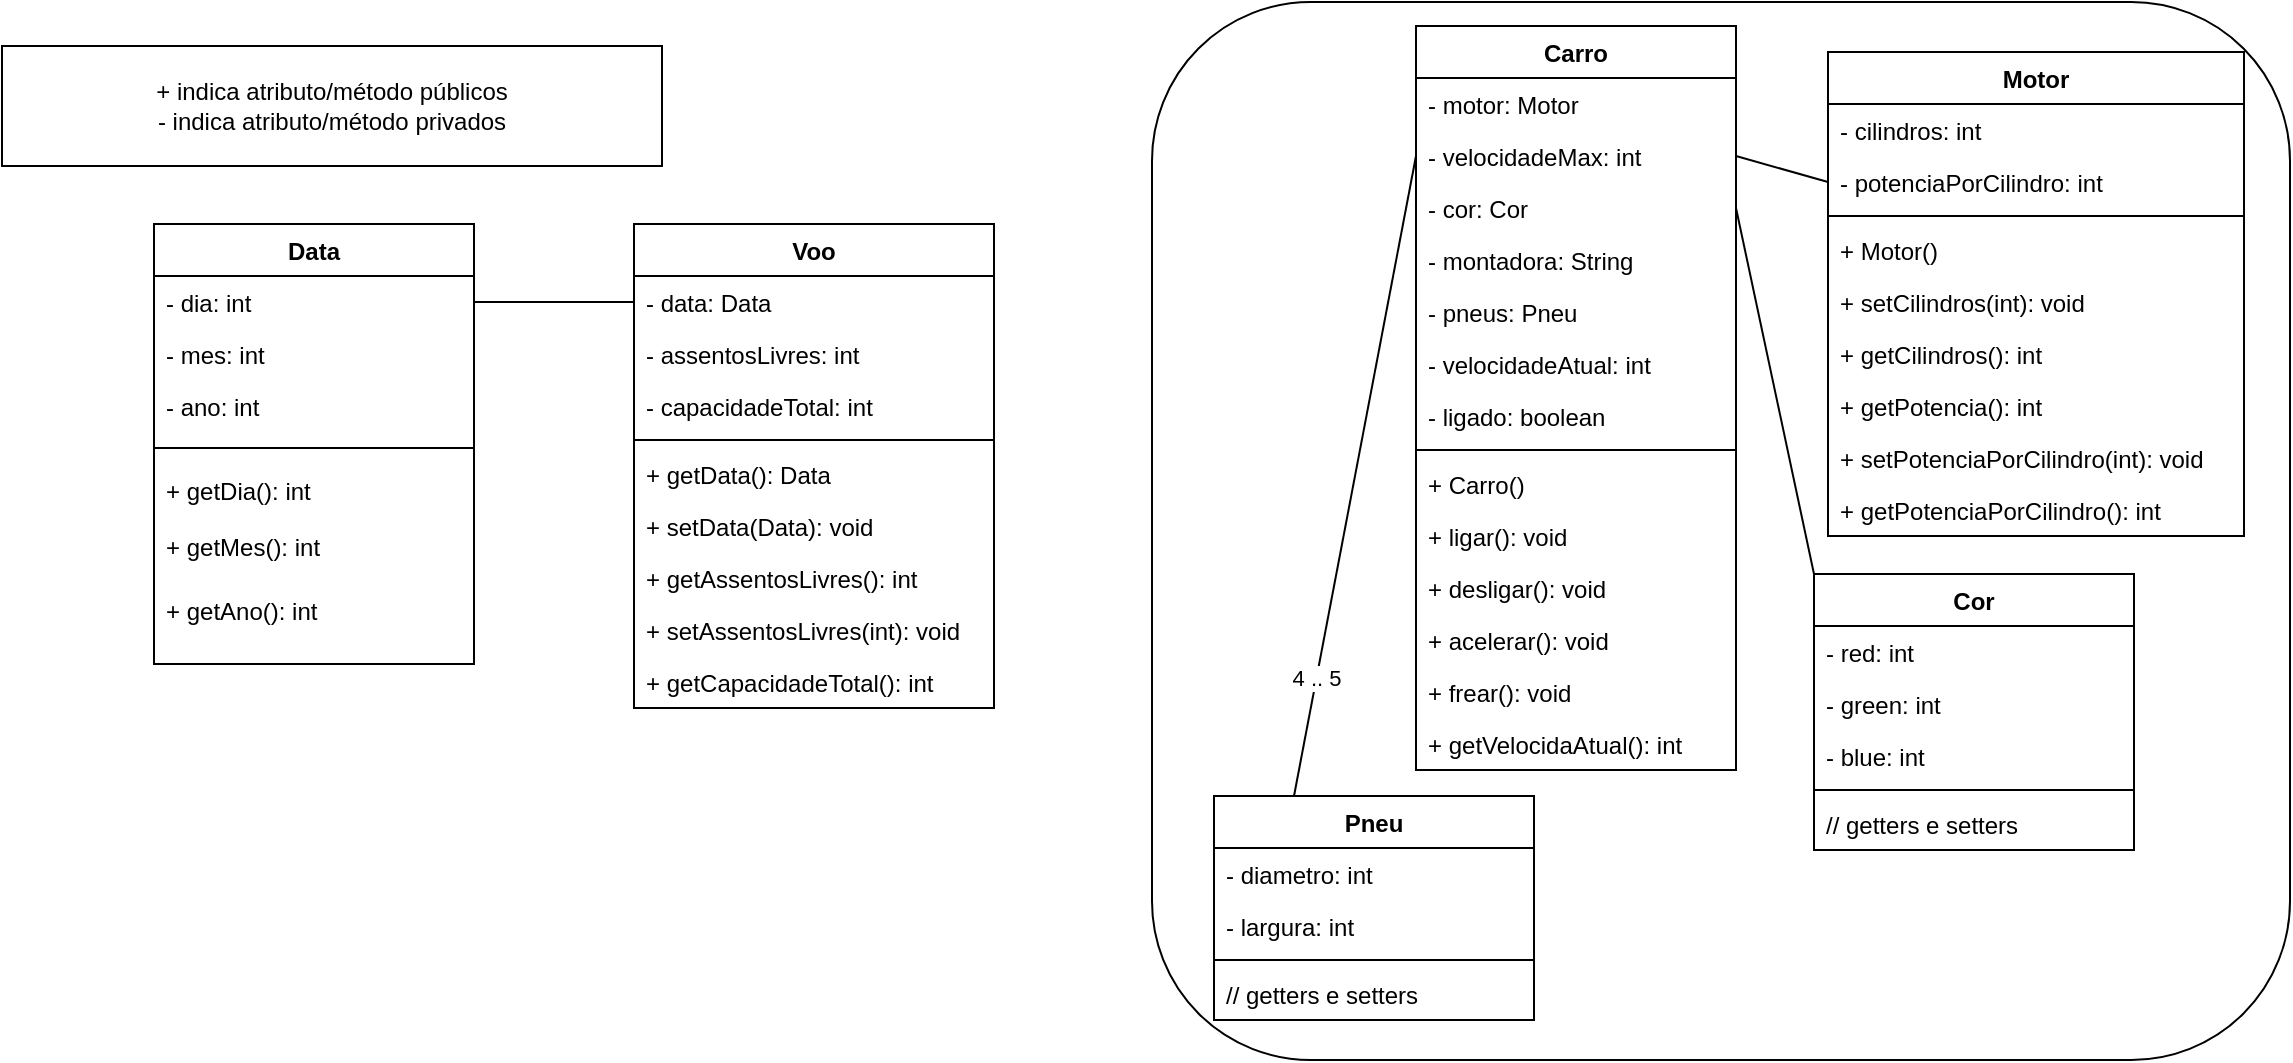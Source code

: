 <mxfile version="14.4.3" type="github"><diagram id="oCFCXEwss4xQZvImbj2n" name="Page-1"><mxGraphModel dx="728" dy="557" grid="0" gridSize="10" guides="1" tooltips="1" connect="1" arrows="1" fold="1" page="1" pageScale="1" pageWidth="1169" pageHeight="827" math="0" shadow="0"><root><mxCell id="0"/><mxCell id="1" parent="0"/><mxCell id="hxt9anHf6uxR6jzrHrjH-9" value="Data" style="swimlane;fontStyle=1;align=center;verticalAlign=top;childLayout=stackLayout;horizontal=1;startSize=26;horizontalStack=0;resizeParent=1;resizeParentMax=0;resizeLast=0;collapsible=1;marginBottom=0;" vertex="1" parent="1"><mxGeometry x="95" y="119" width="160" height="220" as="geometry"/></mxCell><mxCell id="hxt9anHf6uxR6jzrHrjH-10" value="- dia: int" style="text;strokeColor=none;fillColor=none;align=left;verticalAlign=top;spacingLeft=4;spacingRight=4;overflow=hidden;rotatable=0;points=[[0,0.5],[1,0.5]];portConstraint=eastwest;" vertex="1" parent="hxt9anHf6uxR6jzrHrjH-9"><mxGeometry y="26" width="160" height="26" as="geometry"/></mxCell><mxCell id="hxt9anHf6uxR6jzrHrjH-19" value="- mes: int" style="text;strokeColor=none;fillColor=none;align=left;verticalAlign=top;spacingLeft=4;spacingRight=4;overflow=hidden;rotatable=0;points=[[0,0.5],[1,0.5]];portConstraint=eastwest;" vertex="1" parent="hxt9anHf6uxR6jzrHrjH-9"><mxGeometry y="52" width="160" height="26" as="geometry"/></mxCell><mxCell id="hxt9anHf6uxR6jzrHrjH-20" value="- ano: int" style="text;strokeColor=none;fillColor=none;align=left;verticalAlign=top;spacingLeft=4;spacingRight=4;overflow=hidden;rotatable=0;points=[[0,0.5],[1,0.5]];portConstraint=eastwest;" vertex="1" parent="hxt9anHf6uxR6jzrHrjH-9"><mxGeometry y="78" width="160" height="26" as="geometry"/></mxCell><mxCell id="hxt9anHf6uxR6jzrHrjH-11" value="" style="line;strokeWidth=1;fillColor=none;align=left;verticalAlign=middle;spacingTop=-1;spacingLeft=3;spacingRight=3;rotatable=0;labelPosition=right;points=[];portConstraint=eastwest;" vertex="1" parent="hxt9anHf6uxR6jzrHrjH-9"><mxGeometry y="104" width="160" height="16" as="geometry"/></mxCell><mxCell id="hxt9anHf6uxR6jzrHrjH-22" value="+ getDia(): int" style="text;strokeColor=none;fillColor=none;align=left;verticalAlign=top;spacingLeft=4;spacingRight=4;overflow=hidden;rotatable=0;points=[[0,0.5],[1,0.5]];portConstraint=eastwest;" vertex="1" parent="hxt9anHf6uxR6jzrHrjH-9"><mxGeometry y="120" width="160" height="28" as="geometry"/></mxCell><mxCell id="hxt9anHf6uxR6jzrHrjH-12" value="+ getMes(): int" style="text;strokeColor=none;fillColor=none;align=left;verticalAlign=top;spacingLeft=4;spacingRight=4;overflow=hidden;rotatable=0;points=[[0,0.5],[1,0.5]];portConstraint=eastwest;" vertex="1" parent="hxt9anHf6uxR6jzrHrjH-9"><mxGeometry y="148" width="160" height="32" as="geometry"/></mxCell><mxCell id="hxt9anHf6uxR6jzrHrjH-23" value="+ getAno(): int" style="text;strokeColor=none;fillColor=none;align=left;verticalAlign=top;spacingLeft=4;spacingRight=4;overflow=hidden;rotatable=0;points=[[0,0.5],[1,0.5]];portConstraint=eastwest;" vertex="1" parent="hxt9anHf6uxR6jzrHrjH-9"><mxGeometry y="180" width="160" height="40" as="geometry"/></mxCell><mxCell id="hxt9anHf6uxR6jzrHrjH-13" value="Voo" style="swimlane;fontStyle=1;align=center;verticalAlign=top;childLayout=stackLayout;horizontal=1;startSize=26;horizontalStack=0;resizeParent=1;resizeParentMax=0;resizeLast=0;collapsible=1;marginBottom=0;" vertex="1" parent="1"><mxGeometry x="335" y="119" width="180" height="242" as="geometry"/></mxCell><mxCell id="hxt9anHf6uxR6jzrHrjH-14" value="- data: Data" style="text;strokeColor=none;fillColor=none;align=left;verticalAlign=top;spacingLeft=4;spacingRight=4;overflow=hidden;rotatable=0;points=[[0,0.5],[1,0.5]];portConstraint=eastwest;" vertex="1" parent="hxt9anHf6uxR6jzrHrjH-13"><mxGeometry y="26" width="180" height="26" as="geometry"/></mxCell><mxCell id="hxt9anHf6uxR6jzrHrjH-26" value="- assentosLivres: int" style="text;strokeColor=none;fillColor=none;align=left;verticalAlign=top;spacingLeft=4;spacingRight=4;overflow=hidden;rotatable=0;points=[[0,0.5],[1,0.5]];portConstraint=eastwest;" vertex="1" parent="hxt9anHf6uxR6jzrHrjH-13"><mxGeometry y="52" width="180" height="26" as="geometry"/></mxCell><mxCell id="hxt9anHf6uxR6jzrHrjH-27" value="- capacidadeTotal: int" style="text;strokeColor=none;fillColor=none;align=left;verticalAlign=top;spacingLeft=4;spacingRight=4;overflow=hidden;rotatable=0;points=[[0,0.5],[1,0.5]];portConstraint=eastwest;" vertex="1" parent="hxt9anHf6uxR6jzrHrjH-13"><mxGeometry y="78" width="180" height="26" as="geometry"/></mxCell><mxCell id="hxt9anHf6uxR6jzrHrjH-15" value="" style="line;strokeWidth=1;fillColor=none;align=left;verticalAlign=middle;spacingTop=-1;spacingLeft=3;spacingRight=3;rotatable=0;labelPosition=right;points=[];portConstraint=eastwest;" vertex="1" parent="hxt9anHf6uxR6jzrHrjH-13"><mxGeometry y="104" width="180" height="8" as="geometry"/></mxCell><mxCell id="hxt9anHf6uxR6jzrHrjH-16" value="+ getData(): Data" style="text;strokeColor=none;fillColor=none;align=left;verticalAlign=top;spacingLeft=4;spacingRight=4;overflow=hidden;rotatable=0;points=[[0,0.5],[1,0.5]];portConstraint=eastwest;" vertex="1" parent="hxt9anHf6uxR6jzrHrjH-13"><mxGeometry y="112" width="180" height="26" as="geometry"/></mxCell><mxCell id="hxt9anHf6uxR6jzrHrjH-29" value="+ setData(Data): void" style="text;strokeColor=none;fillColor=none;align=left;verticalAlign=top;spacingLeft=4;spacingRight=4;overflow=hidden;rotatable=0;points=[[0,0.5],[1,0.5]];portConstraint=eastwest;" vertex="1" parent="hxt9anHf6uxR6jzrHrjH-13"><mxGeometry y="138" width="180" height="26" as="geometry"/></mxCell><mxCell id="hxt9anHf6uxR6jzrHrjH-28" value="+ getAssentosLivres(): int" style="text;strokeColor=none;fillColor=none;align=left;verticalAlign=top;spacingLeft=4;spacingRight=4;overflow=hidden;rotatable=0;points=[[0,0.5],[1,0.5]];portConstraint=eastwest;" vertex="1" parent="hxt9anHf6uxR6jzrHrjH-13"><mxGeometry y="164" width="180" height="26" as="geometry"/></mxCell><mxCell id="hxt9anHf6uxR6jzrHrjH-30" value="+ setAssentosLivres(int): void" style="text;strokeColor=none;fillColor=none;align=left;verticalAlign=top;spacingLeft=4;spacingRight=4;overflow=hidden;rotatable=0;points=[[0,0.5],[1,0.5]];portConstraint=eastwest;" vertex="1" parent="hxt9anHf6uxR6jzrHrjH-13"><mxGeometry y="190" width="180" height="26" as="geometry"/></mxCell><mxCell id="hxt9anHf6uxR6jzrHrjH-31" value="+ getCapacidadeTotal(): int" style="text;strokeColor=none;fillColor=none;align=left;verticalAlign=top;spacingLeft=4;spacingRight=4;overflow=hidden;rotatable=0;points=[[0,0.5],[1,0.5]];portConstraint=eastwest;" vertex="1" parent="hxt9anHf6uxR6jzrHrjH-13"><mxGeometry y="216" width="180" height="26" as="geometry"/></mxCell><mxCell id="hxt9anHf6uxR6jzrHrjH-17" value="+ indica atributo/método públicos&lt;br&gt;- indica atributo/método privados" style="rounded=0;whiteSpace=wrap;html=1;" vertex="1" parent="1"><mxGeometry x="19" y="30" width="330" height="60" as="geometry"/></mxCell><mxCell id="hxt9anHf6uxR6jzrHrjH-32" value="" style="endArrow=none;html=1;entryX=0;entryY=0.5;entryDx=0;entryDy=0;exitX=1;exitY=0.5;exitDx=0;exitDy=0;" edge="1" parent="1" source="hxt9anHf6uxR6jzrHrjH-10" target="hxt9anHf6uxR6jzrHrjH-14"><mxGeometry width="50" height="50" relative="1" as="geometry"><mxPoint x="255" y="289" as="sourcePoint"/><mxPoint x="305" y="239" as="targetPoint"/></mxGeometry></mxCell><mxCell id="hxt9anHf6uxR6jzrHrjH-133" value="" style="rounded=1;whiteSpace=wrap;html=1;" vertex="1" parent="1"><mxGeometry x="594" y="8" width="569" height="529" as="geometry"/></mxCell><mxCell id="hxt9anHf6uxR6jzrHrjH-134" value="Carro" style="swimlane;fontStyle=1;align=center;verticalAlign=top;childLayout=stackLayout;horizontal=1;startSize=26;horizontalStack=0;resizeParent=1;resizeParentMax=0;resizeLast=0;collapsible=1;marginBottom=0;" vertex="1" parent="1"><mxGeometry x="726" y="20" width="160" height="372" as="geometry"/></mxCell><mxCell id="hxt9anHf6uxR6jzrHrjH-158" value="- motor: Motor" style="text;strokeColor=none;fillColor=none;align=left;verticalAlign=top;spacingLeft=4;spacingRight=4;overflow=hidden;rotatable=0;points=[[0,0.5],[1,0.5]];portConstraint=eastwest;" vertex="1" parent="hxt9anHf6uxR6jzrHrjH-134"><mxGeometry y="26" width="160" height="26" as="geometry"/></mxCell><mxCell id="hxt9anHf6uxR6jzrHrjH-135" value="- velocidadeMax: int" style="text;strokeColor=none;fillColor=none;align=left;verticalAlign=top;spacingLeft=4;spacingRight=4;overflow=hidden;rotatable=0;points=[[0,0.5],[1,0.5]];portConstraint=eastwest;" vertex="1" parent="hxt9anHf6uxR6jzrHrjH-134"><mxGeometry y="52" width="160" height="26" as="geometry"/></mxCell><mxCell id="hxt9anHf6uxR6jzrHrjH-138" value="- cor: Cor" style="text;strokeColor=none;fillColor=none;align=left;verticalAlign=top;spacingLeft=4;spacingRight=4;overflow=hidden;rotatable=0;points=[[0,0.5],[1,0.5]];portConstraint=eastwest;" vertex="1" parent="hxt9anHf6uxR6jzrHrjH-134"><mxGeometry y="78" width="160" height="26" as="geometry"/></mxCell><mxCell id="hxt9anHf6uxR6jzrHrjH-146" value="- montadora: String&#10;" style="text;strokeColor=none;fillColor=none;align=left;verticalAlign=top;spacingLeft=4;spacingRight=4;overflow=hidden;rotatable=0;points=[[0,0.5],[1,0.5]];portConstraint=eastwest;" vertex="1" parent="hxt9anHf6uxR6jzrHrjH-134"><mxGeometry y="104" width="160" height="26" as="geometry"/></mxCell><mxCell id="hxt9anHf6uxR6jzrHrjH-170" value="- pneus: Pneu&#10;" style="text;strokeColor=none;fillColor=none;align=left;verticalAlign=top;spacingLeft=4;spacingRight=4;overflow=hidden;rotatable=0;points=[[0,0.5],[1,0.5]];portConstraint=eastwest;" vertex="1" parent="hxt9anHf6uxR6jzrHrjH-134"><mxGeometry y="130" width="160" height="26" as="geometry"/></mxCell><mxCell id="hxt9anHf6uxR6jzrHrjH-171" value="- velocidadeAtual: int" style="text;strokeColor=none;fillColor=none;align=left;verticalAlign=top;spacingLeft=4;spacingRight=4;overflow=hidden;rotatable=0;points=[[0,0.5],[1,0.5]];portConstraint=eastwest;" vertex="1" parent="hxt9anHf6uxR6jzrHrjH-134"><mxGeometry y="156" width="160" height="26" as="geometry"/></mxCell><mxCell id="hxt9anHf6uxR6jzrHrjH-165" value="- ligado: boolean&#10;" style="text;strokeColor=none;fillColor=none;align=left;verticalAlign=top;spacingLeft=4;spacingRight=4;overflow=hidden;rotatable=0;points=[[0,0.5],[1,0.5]];portConstraint=eastwest;" vertex="1" parent="hxt9anHf6uxR6jzrHrjH-134"><mxGeometry y="182" width="160" height="26" as="geometry"/></mxCell><mxCell id="hxt9anHf6uxR6jzrHrjH-136" value="" style="line;strokeWidth=1;fillColor=none;align=left;verticalAlign=middle;spacingTop=-1;spacingLeft=3;spacingRight=3;rotatable=0;labelPosition=right;points=[];portConstraint=eastwest;" vertex="1" parent="hxt9anHf6uxR6jzrHrjH-134"><mxGeometry y="208" width="160" height="8" as="geometry"/></mxCell><mxCell id="hxt9anHf6uxR6jzrHrjH-174" value="+ Carro()&#10;" style="text;strokeColor=none;fillColor=none;align=left;verticalAlign=top;spacingLeft=4;spacingRight=4;overflow=hidden;rotatable=0;points=[[0,0.5],[1,0.5]];portConstraint=eastwest;" vertex="1" parent="hxt9anHf6uxR6jzrHrjH-134"><mxGeometry y="216" width="160" height="26" as="geometry"/></mxCell><mxCell id="hxt9anHf6uxR6jzrHrjH-137" value="+ ligar(): void&#10;" style="text;strokeColor=none;fillColor=none;align=left;verticalAlign=top;spacingLeft=4;spacingRight=4;overflow=hidden;rotatable=0;points=[[0,0.5],[1,0.5]];portConstraint=eastwest;" vertex="1" parent="hxt9anHf6uxR6jzrHrjH-134"><mxGeometry y="242" width="160" height="26" as="geometry"/></mxCell><mxCell id="hxt9anHf6uxR6jzrHrjH-167" value="+ desligar(): void&#10;" style="text;strokeColor=none;fillColor=none;align=left;verticalAlign=top;spacingLeft=4;spacingRight=4;overflow=hidden;rotatable=0;points=[[0,0.5],[1,0.5]];portConstraint=eastwest;" vertex="1" parent="hxt9anHf6uxR6jzrHrjH-134"><mxGeometry y="268" width="160" height="26" as="geometry"/></mxCell><mxCell id="hxt9anHf6uxR6jzrHrjH-168" value="+ acelerar(): void&#10;" style="text;strokeColor=none;fillColor=none;align=left;verticalAlign=top;spacingLeft=4;spacingRight=4;overflow=hidden;rotatable=0;points=[[0,0.5],[1,0.5]];portConstraint=eastwest;" vertex="1" parent="hxt9anHf6uxR6jzrHrjH-134"><mxGeometry y="294" width="160" height="26" as="geometry"/></mxCell><mxCell id="hxt9anHf6uxR6jzrHrjH-169" value="+ frear(): void&#10;" style="text;strokeColor=none;fillColor=none;align=left;verticalAlign=top;spacingLeft=4;spacingRight=4;overflow=hidden;rotatable=0;points=[[0,0.5],[1,0.5]];portConstraint=eastwest;" vertex="1" parent="hxt9anHf6uxR6jzrHrjH-134"><mxGeometry y="320" width="160" height="26" as="geometry"/></mxCell><mxCell id="hxt9anHf6uxR6jzrHrjH-172" value="+ getVelocidaAtual(): int" style="text;strokeColor=none;fillColor=none;align=left;verticalAlign=top;spacingLeft=4;spacingRight=4;overflow=hidden;rotatable=0;points=[[0,0.5],[1,0.5]];portConstraint=eastwest;" vertex="1" parent="hxt9anHf6uxR6jzrHrjH-134"><mxGeometry y="346" width="160" height="26" as="geometry"/></mxCell><mxCell id="hxt9anHf6uxR6jzrHrjH-139" value="Cor" style="swimlane;fontStyle=1;align=center;verticalAlign=top;childLayout=stackLayout;horizontal=1;startSize=26;horizontalStack=0;resizeParent=1;resizeParentMax=0;resizeLast=0;collapsible=1;marginBottom=0;" vertex="1" parent="1"><mxGeometry x="925" y="294" width="160" height="138" as="geometry"/></mxCell><mxCell id="hxt9anHf6uxR6jzrHrjH-140" value="- red: int" style="text;strokeColor=none;fillColor=none;align=left;verticalAlign=top;spacingLeft=4;spacingRight=4;overflow=hidden;rotatable=0;points=[[0,0.5],[1,0.5]];portConstraint=eastwest;" vertex="1" parent="hxt9anHf6uxR6jzrHrjH-139"><mxGeometry y="26" width="160" height="26" as="geometry"/></mxCell><mxCell id="hxt9anHf6uxR6jzrHrjH-144" value="- green: int" style="text;strokeColor=none;fillColor=none;align=left;verticalAlign=top;spacingLeft=4;spacingRight=4;overflow=hidden;rotatable=0;points=[[0,0.5],[1,0.5]];portConstraint=eastwest;" vertex="1" parent="hxt9anHf6uxR6jzrHrjH-139"><mxGeometry y="52" width="160" height="26" as="geometry"/></mxCell><mxCell id="hxt9anHf6uxR6jzrHrjH-143" value="- blue: int" style="text;strokeColor=none;fillColor=none;align=left;verticalAlign=top;spacingLeft=4;spacingRight=4;overflow=hidden;rotatable=0;points=[[0,0.5],[1,0.5]];portConstraint=eastwest;" vertex="1" parent="hxt9anHf6uxR6jzrHrjH-139"><mxGeometry y="78" width="160" height="26" as="geometry"/></mxCell><mxCell id="hxt9anHf6uxR6jzrHrjH-141" value="" style="line;strokeWidth=1;fillColor=none;align=left;verticalAlign=middle;spacingTop=-1;spacingLeft=3;spacingRight=3;rotatable=0;labelPosition=right;points=[];portConstraint=eastwest;" vertex="1" parent="hxt9anHf6uxR6jzrHrjH-139"><mxGeometry y="104" width="160" height="8" as="geometry"/></mxCell><mxCell id="hxt9anHf6uxR6jzrHrjH-142" value="// getters e setters" style="text;strokeColor=none;fillColor=none;align=left;verticalAlign=top;spacingLeft=4;spacingRight=4;overflow=hidden;rotatable=0;points=[[0,0.5],[1,0.5]];portConstraint=eastwest;" vertex="1" parent="hxt9anHf6uxR6jzrHrjH-139"><mxGeometry y="112" width="160" height="26" as="geometry"/></mxCell><mxCell id="hxt9anHf6uxR6jzrHrjH-145" value="" style="endArrow=none;html=1;entryX=0;entryY=0;entryDx=0;entryDy=0;exitX=1;exitY=0.5;exitDx=0;exitDy=0;" edge="1" parent="1" source="hxt9anHf6uxR6jzrHrjH-138" target="hxt9anHf6uxR6jzrHrjH-139"><mxGeometry width="50" height="50" relative="1" as="geometry"><mxPoint x="899" y="302" as="sourcePoint"/><mxPoint x="949" y="252" as="targetPoint"/></mxGeometry></mxCell><mxCell id="hxt9anHf6uxR6jzrHrjH-147" value="Motor" style="swimlane;fontStyle=1;align=center;verticalAlign=top;childLayout=stackLayout;horizontal=1;startSize=26;horizontalStack=0;resizeParent=1;resizeParentMax=0;resizeLast=0;collapsible=1;marginBottom=0;" vertex="1" parent="1"><mxGeometry x="932" y="33" width="208" height="242" as="geometry"/></mxCell><mxCell id="hxt9anHf6uxR6jzrHrjH-148" value="- cilindros: int" style="text;strokeColor=none;fillColor=none;align=left;verticalAlign=top;spacingLeft=4;spacingRight=4;overflow=hidden;rotatable=0;points=[[0,0.5],[1,0.5]];portConstraint=eastwest;" vertex="1" parent="hxt9anHf6uxR6jzrHrjH-147"><mxGeometry y="26" width="208" height="26" as="geometry"/></mxCell><mxCell id="hxt9anHf6uxR6jzrHrjH-154" value="- potenciaPorCilindro: int" style="text;strokeColor=none;fillColor=none;align=left;verticalAlign=top;spacingLeft=4;spacingRight=4;overflow=hidden;rotatable=0;points=[[0,0.5],[1,0.5]];portConstraint=eastwest;" vertex="1" parent="hxt9anHf6uxR6jzrHrjH-147"><mxGeometry y="52" width="208" height="26" as="geometry"/></mxCell><mxCell id="hxt9anHf6uxR6jzrHrjH-149" value="" style="line;strokeWidth=1;fillColor=none;align=left;verticalAlign=middle;spacingTop=-1;spacingLeft=3;spacingRight=3;rotatable=0;labelPosition=right;points=[];portConstraint=eastwest;" vertex="1" parent="hxt9anHf6uxR6jzrHrjH-147"><mxGeometry y="78" width="208" height="8" as="geometry"/></mxCell><mxCell id="hxt9anHf6uxR6jzrHrjH-173" value="+ Motor()" style="text;strokeColor=none;fillColor=none;align=left;verticalAlign=top;spacingLeft=4;spacingRight=4;overflow=hidden;rotatable=0;points=[[0,0.5],[1,0.5]];portConstraint=eastwest;" vertex="1" parent="hxt9anHf6uxR6jzrHrjH-147"><mxGeometry y="86" width="208" height="26" as="geometry"/></mxCell><mxCell id="hxt9anHf6uxR6jzrHrjH-152" value="+ setCilindros(int): void" style="text;strokeColor=none;fillColor=none;align=left;verticalAlign=top;spacingLeft=4;spacingRight=4;overflow=hidden;rotatable=0;points=[[0,0.5],[1,0.5]];portConstraint=eastwest;" vertex="1" parent="hxt9anHf6uxR6jzrHrjH-147"><mxGeometry y="112" width="208" height="26" as="geometry"/></mxCell><mxCell id="hxt9anHf6uxR6jzrHrjH-153" value="+ getCilindros(): int" style="text;strokeColor=none;fillColor=none;align=left;verticalAlign=top;spacingLeft=4;spacingRight=4;overflow=hidden;rotatable=0;points=[[0,0.5],[1,0.5]];portConstraint=eastwest;" vertex="1" parent="hxt9anHf6uxR6jzrHrjH-147"><mxGeometry y="138" width="208" height="26" as="geometry"/></mxCell><mxCell id="hxt9anHf6uxR6jzrHrjH-150" value="+ getPotencia(): int" style="text;strokeColor=none;fillColor=none;align=left;verticalAlign=top;spacingLeft=4;spacingRight=4;overflow=hidden;rotatable=0;points=[[0,0.5],[1,0.5]];portConstraint=eastwest;" vertex="1" parent="hxt9anHf6uxR6jzrHrjH-147"><mxGeometry y="164" width="208" height="26" as="geometry"/></mxCell><mxCell id="hxt9anHf6uxR6jzrHrjH-155" value="+ setPotenciaPorCilindro(int): void" style="text;strokeColor=none;fillColor=none;align=left;verticalAlign=top;spacingLeft=4;spacingRight=4;overflow=hidden;rotatable=0;points=[[0,0.5],[1,0.5]];portConstraint=eastwest;" vertex="1" parent="hxt9anHf6uxR6jzrHrjH-147"><mxGeometry y="190" width="208" height="26" as="geometry"/></mxCell><mxCell id="hxt9anHf6uxR6jzrHrjH-156" value="+ getPotenciaPorCilindro(): int" style="text;strokeColor=none;fillColor=none;align=left;verticalAlign=top;spacingLeft=4;spacingRight=4;overflow=hidden;rotatable=0;points=[[0,0.5],[1,0.5]];portConstraint=eastwest;" vertex="1" parent="hxt9anHf6uxR6jzrHrjH-147"><mxGeometry y="216" width="208" height="26" as="geometry"/></mxCell><mxCell id="hxt9anHf6uxR6jzrHrjH-157" value="" style="endArrow=none;html=1;entryX=0;entryY=0.5;entryDx=0;entryDy=0;exitX=1;exitY=0.5;exitDx=0;exitDy=0;" edge="1" parent="1" source="hxt9anHf6uxR6jzrHrjH-135" target="hxt9anHf6uxR6jzrHrjH-154"><mxGeometry width="50" height="50" relative="1" as="geometry"><mxPoint x="899" y="302" as="sourcePoint"/><mxPoint x="949" y="252" as="targetPoint"/></mxGeometry></mxCell><mxCell id="hxt9anHf6uxR6jzrHrjH-159" value="Pneu" style="swimlane;fontStyle=1;align=center;verticalAlign=top;childLayout=stackLayout;horizontal=1;startSize=26;horizontalStack=0;resizeParent=1;resizeParentMax=0;resizeLast=0;collapsible=1;marginBottom=0;" vertex="1" parent="1"><mxGeometry x="625" y="405" width="160" height="112" as="geometry"/></mxCell><mxCell id="hxt9anHf6uxR6jzrHrjH-160" value="- diametro: int" style="text;strokeColor=none;fillColor=none;align=left;verticalAlign=top;spacingLeft=4;spacingRight=4;overflow=hidden;rotatable=0;points=[[0,0.5],[1,0.5]];portConstraint=eastwest;" vertex="1" parent="hxt9anHf6uxR6jzrHrjH-159"><mxGeometry y="26" width="160" height="26" as="geometry"/></mxCell><mxCell id="hxt9anHf6uxR6jzrHrjH-163" value="- largura: int" style="text;strokeColor=none;fillColor=none;align=left;verticalAlign=top;spacingLeft=4;spacingRight=4;overflow=hidden;rotatable=0;points=[[0,0.5],[1,0.5]];portConstraint=eastwest;" vertex="1" parent="hxt9anHf6uxR6jzrHrjH-159"><mxGeometry y="52" width="160" height="26" as="geometry"/></mxCell><mxCell id="hxt9anHf6uxR6jzrHrjH-161" value="" style="line;strokeWidth=1;fillColor=none;align=left;verticalAlign=middle;spacingTop=-1;spacingLeft=3;spacingRight=3;rotatable=0;labelPosition=right;points=[];portConstraint=eastwest;" vertex="1" parent="hxt9anHf6uxR6jzrHrjH-159"><mxGeometry y="78" width="160" height="8" as="geometry"/></mxCell><mxCell id="hxt9anHf6uxR6jzrHrjH-162" value="// getters e setters" style="text;strokeColor=none;fillColor=none;align=left;verticalAlign=top;spacingLeft=4;spacingRight=4;overflow=hidden;rotatable=0;points=[[0,0.5],[1,0.5]];portConstraint=eastwest;" vertex="1" parent="hxt9anHf6uxR6jzrHrjH-159"><mxGeometry y="86" width="160" height="26" as="geometry"/></mxCell><mxCell id="hxt9anHf6uxR6jzrHrjH-164" value="" style="endArrow=none;html=1;exitX=0.25;exitY=0;exitDx=0;exitDy=0;entryX=0;entryY=0.5;entryDx=0;entryDy=0;" edge="1" parent="1" source="hxt9anHf6uxR6jzrHrjH-159" target="hxt9anHf6uxR6jzrHrjH-135"><mxGeometry width="50" height="50" relative="1" as="geometry"><mxPoint x="899" y="302" as="sourcePoint"/><mxPoint x="949" y="252" as="targetPoint"/></mxGeometry></mxCell><mxCell id="hxt9anHf6uxR6jzrHrjH-166" value="4 .. 5" style="edgeLabel;html=1;align=center;verticalAlign=middle;resizable=0;points=[];" vertex="1" connectable="0" parent="hxt9anHf6uxR6jzrHrjH-164"><mxGeometry x="-0.629" y="1" relative="1" as="geometry"><mxPoint as="offset"/></mxGeometry></mxCell></root></mxGraphModel></diagram></mxfile>
